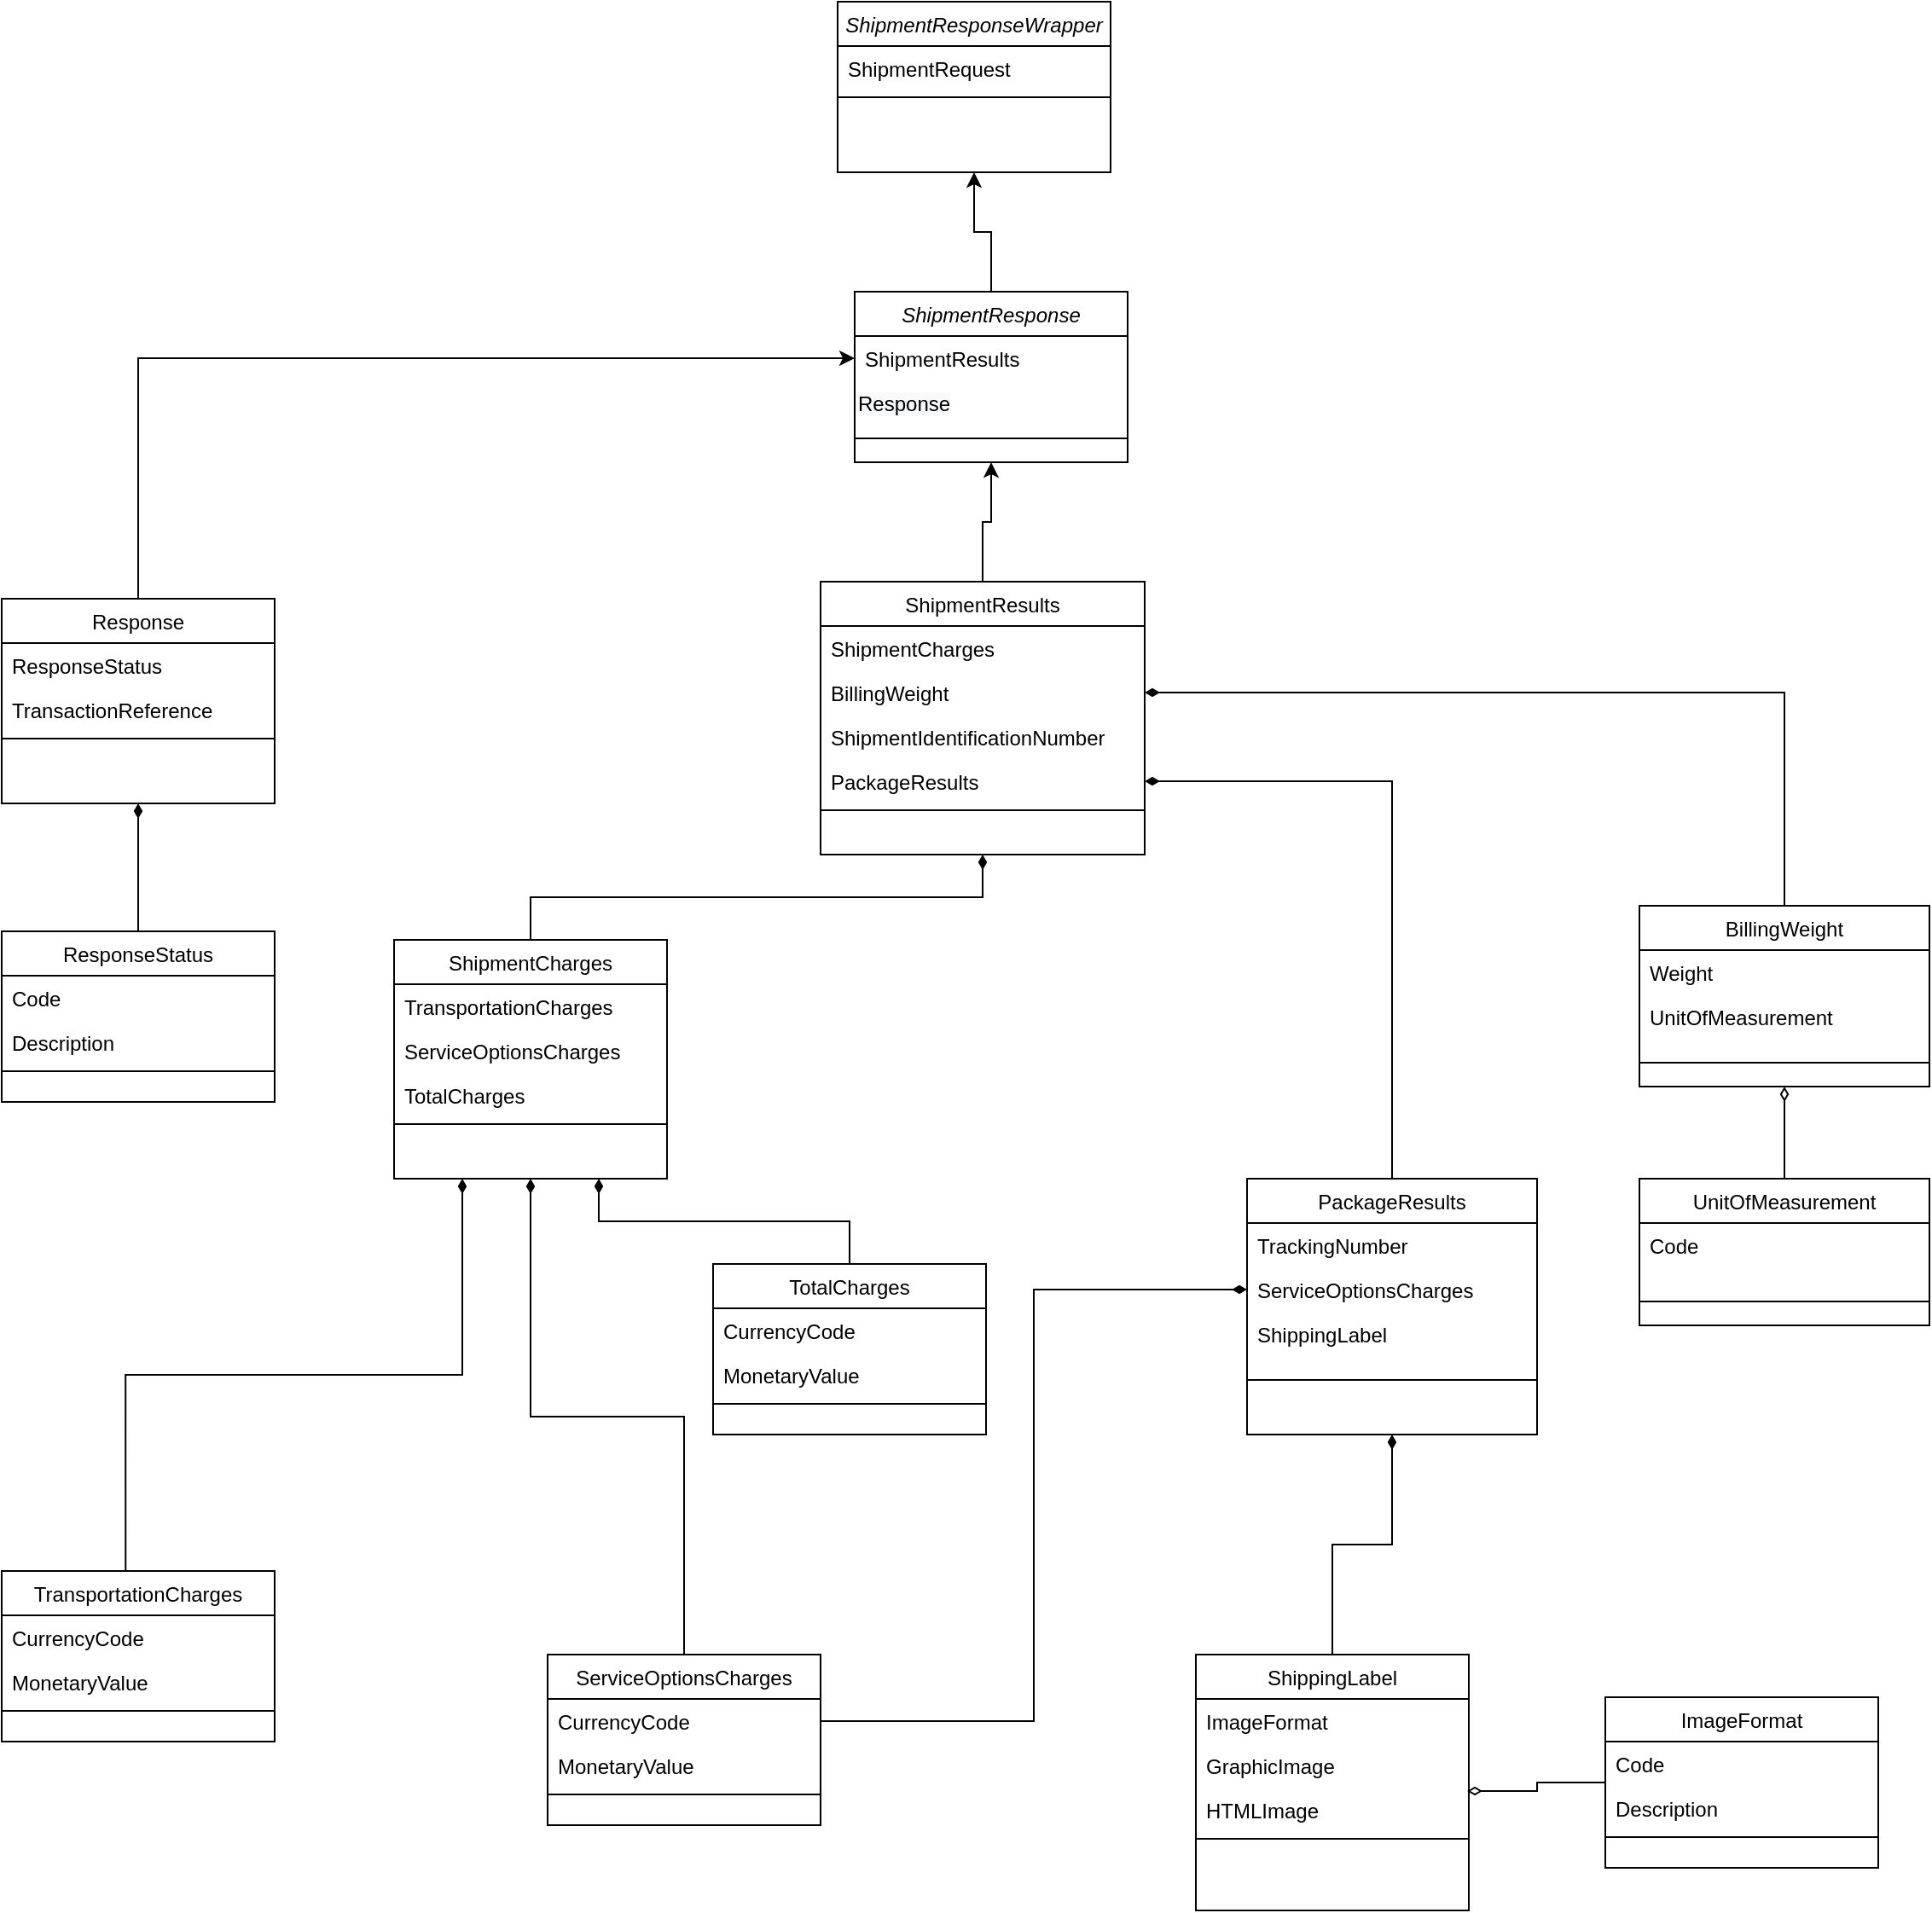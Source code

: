 <mxfile version="14.1.8" type="device"><diagram id="C5RBs43oDa-KdzZeNtuy" name="Page-1"><mxGraphModel dx="1606" dy="1985" grid="1" gridSize="10" guides="1" tooltips="1" connect="1" arrows="1" fold="1" page="1" pageScale="1" pageWidth="827" pageHeight="1169" math="0" shadow="0"><root><mxCell id="WIyWlLk6GJQsqaUBKTNV-0"/><mxCell id="WIyWlLk6GJQsqaUBKTNV-1" parent="WIyWlLk6GJQsqaUBKTNV-0"/><mxCell id="eQR9cc4jq9IgwInLiERF-177" style="edgeStyle=orthogonalEdgeStyle;rounded=0;orthogonalLoop=1;jettySize=auto;html=1;entryX=0.5;entryY=1;entryDx=0;entryDy=0;" parent="WIyWlLk6GJQsqaUBKTNV-1" source="eQR9cc4jq9IgwInLiERF-82" target="eQR9cc4jq9IgwInLiERF-164" edge="1"><mxGeometry relative="1" as="geometry"/></mxCell><mxCell id="eQR9cc4jq9IgwInLiERF-82" value="ShipmentResponse" style="swimlane;fontStyle=2;align=center;verticalAlign=top;childLayout=stackLayout;horizontal=1;startSize=26;horizontalStack=0;resizeParent=1;resizeLast=0;collapsible=1;marginBottom=0;rounded=0;shadow=0;strokeWidth=1;" parent="WIyWlLk6GJQsqaUBKTNV-1" vertex="1"><mxGeometry x="750" y="-880" width="160" height="100" as="geometry"><mxRectangle x="230" y="140" width="160" height="26" as="alternateBounds"/></mxGeometry></mxCell><mxCell id="eQR9cc4jq9IgwInLiERF-83" value="ShipmentResults" style="text;align=left;verticalAlign=top;spacingLeft=4;spacingRight=4;overflow=hidden;rotatable=0;points=[[0,0.5],[1,0.5]];portConstraint=eastwest;rounded=0;shadow=0;html=0;" parent="eQR9cc4jq9IgwInLiERF-82" vertex="1"><mxGeometry y="26" width="160" height="26" as="geometry"/></mxCell><mxCell id="ywxkQElZ9cpvSAS3E3ig-0" value="&lt;meta charset=&quot;utf-8&quot;&gt;&lt;span style=&quot;color: rgb(0, 0, 0); font-family: helvetica; font-size: 12px; font-style: normal; font-weight: 400; letter-spacing: normal; text-align: center; text-indent: 0px; text-transform: none; word-spacing: 0px; background-color: rgb(248, 249, 250); display: inline; float: none;&quot;&gt;Response&lt;/span&gt;" style="text;whiteSpace=wrap;html=1;" vertex="1" parent="eQR9cc4jq9IgwInLiERF-82"><mxGeometry y="52" width="160" height="30" as="geometry"/></mxCell><mxCell id="eQR9cc4jq9IgwInLiERF-84" value="" style="line;html=1;strokeWidth=1;align=left;verticalAlign=middle;spacingTop=-1;spacingLeft=3;spacingRight=3;rotatable=0;labelPosition=right;points=[];portConstraint=eastwest;" parent="eQR9cc4jq9IgwInLiERF-82" vertex="1"><mxGeometry y="82" width="160" height="8" as="geometry"/></mxCell><mxCell id="eQR9cc4jq9IgwInLiERF-85" style="edgeStyle=orthogonalEdgeStyle;rounded=0;orthogonalLoop=1;jettySize=auto;html=1;endArrow=diamondThin;endFill=1;entryX=0.5;entryY=1;entryDx=0;entryDy=0;" parent="WIyWlLk6GJQsqaUBKTNV-1" source="eQR9cc4jq9IgwInLiERF-87" target="eQR9cc4jq9IgwInLiERF-116" edge="1"><mxGeometry relative="1" as="geometry"><mxPoint x="70" y="-350" as="targetPoint"/></mxGeometry></mxCell><mxCell id="eQR9cc4jq9IgwInLiERF-87" value="ResponseStatus" style="swimlane;fontStyle=0;align=center;verticalAlign=top;childLayout=stackLayout;horizontal=1;startSize=26;horizontalStack=0;resizeParent=1;resizeLast=0;collapsible=1;marginBottom=0;rounded=0;shadow=0;strokeWidth=1;" parent="WIyWlLk6GJQsqaUBKTNV-1" vertex="1"><mxGeometry x="250" y="-505" width="160" height="100" as="geometry"><mxRectangle x="550" y="140" width="160" height="26" as="alternateBounds"/></mxGeometry></mxCell><mxCell id="eQR9cc4jq9IgwInLiERF-88" value="Code" style="text;align=left;verticalAlign=top;spacingLeft=4;spacingRight=4;overflow=hidden;rotatable=0;points=[[0,0.5],[1,0.5]];portConstraint=eastwest;" parent="eQR9cc4jq9IgwInLiERF-87" vertex="1"><mxGeometry y="26" width="160" height="26" as="geometry"/></mxCell><mxCell id="eQR9cc4jq9IgwInLiERF-89" value="Description" style="text;align=left;verticalAlign=top;spacingLeft=4;spacingRight=4;overflow=hidden;rotatable=0;points=[[0,0.5],[1,0.5]];portConstraint=eastwest;rounded=0;shadow=0;html=0;" parent="eQR9cc4jq9IgwInLiERF-87" vertex="1"><mxGeometry y="52" width="160" height="26" as="geometry"/></mxCell><mxCell id="eQR9cc4jq9IgwInLiERF-93" value="" style="line;html=1;strokeWidth=1;align=left;verticalAlign=middle;spacingTop=-1;spacingLeft=3;spacingRight=3;rotatable=0;labelPosition=right;points=[];portConstraint=eastwest;" parent="eQR9cc4jq9IgwInLiERF-87" vertex="1"><mxGeometry y="78" width="160" height="8" as="geometry"/></mxCell><mxCell id="eQR9cc4jq9IgwInLiERF-99" style="edgeStyle=orthogonalEdgeStyle;rounded=0;orthogonalLoop=1;jettySize=auto;html=1;entryX=0.5;entryY=1;entryDx=0;entryDy=0;" parent="WIyWlLk6GJQsqaUBKTNV-1" source="eQR9cc4jq9IgwInLiERF-100" target="eQR9cc4jq9IgwInLiERF-82" edge="1"><mxGeometry relative="1" as="geometry"/></mxCell><mxCell id="eQR9cc4jq9IgwInLiERF-100" value="ShipmentResults" style="swimlane;fontStyle=0;align=center;verticalAlign=top;childLayout=stackLayout;horizontal=1;startSize=26;horizontalStack=0;resizeParent=1;resizeLast=0;collapsible=1;marginBottom=0;rounded=0;shadow=0;strokeWidth=1;" parent="WIyWlLk6GJQsqaUBKTNV-1" vertex="1"><mxGeometry x="730" y="-710" width="190" height="160" as="geometry"><mxRectangle x="550" y="140" width="160" height="26" as="alternateBounds"/></mxGeometry></mxCell><mxCell id="eQR9cc4jq9IgwInLiERF-101" value="ShipmentCharges" style="text;align=left;verticalAlign=top;spacingLeft=4;spacingRight=4;overflow=hidden;rotatable=0;points=[[0,0.5],[1,0.5]];portConstraint=eastwest;" parent="eQR9cc4jq9IgwInLiERF-100" vertex="1"><mxGeometry y="26" width="190" height="26" as="geometry"/></mxCell><mxCell id="eQR9cc4jq9IgwInLiERF-102" value="BillingWeight" style="text;align=left;verticalAlign=top;spacingLeft=4;spacingRight=4;overflow=hidden;rotatable=0;points=[[0,0.5],[1,0.5]];portConstraint=eastwest;rounded=0;shadow=0;html=0;" parent="eQR9cc4jq9IgwInLiERF-100" vertex="1"><mxGeometry y="52" width="190" height="26" as="geometry"/></mxCell><mxCell id="eQR9cc4jq9IgwInLiERF-103" value="ShipmentIdentificationNumber" style="text;align=left;verticalAlign=top;spacingLeft=4;spacingRight=4;overflow=hidden;rotatable=0;points=[[0,0.5],[1,0.5]];portConstraint=eastwest;rounded=0;shadow=0;html=0;" parent="eQR9cc4jq9IgwInLiERF-100" vertex="1"><mxGeometry y="78" width="190" height="26" as="geometry"/></mxCell><mxCell id="eQR9cc4jq9IgwInLiERF-104" value="PackageResults" style="text;align=left;verticalAlign=top;spacingLeft=4;spacingRight=4;overflow=hidden;rotatable=0;points=[[0,0.5],[1,0.5]];portConstraint=eastwest;rounded=0;shadow=0;html=0;" parent="eQR9cc4jq9IgwInLiERF-100" vertex="1"><mxGeometry y="104" width="190" height="26" as="geometry"/></mxCell><mxCell id="eQR9cc4jq9IgwInLiERF-107" value="" style="line;html=1;strokeWidth=1;align=left;verticalAlign=middle;spacingTop=-1;spacingLeft=3;spacingRight=3;rotatable=0;labelPosition=right;points=[];portConstraint=eastwest;" parent="eQR9cc4jq9IgwInLiERF-100" vertex="1"><mxGeometry y="130" width="190" height="8" as="geometry"/></mxCell><mxCell id="eQR9cc4jq9IgwInLiERF-109" value="ShipmentCharges" style="swimlane;fontStyle=0;align=center;verticalAlign=top;childLayout=stackLayout;horizontal=1;startSize=26;horizontalStack=0;resizeParent=1;resizeLast=0;collapsible=1;marginBottom=0;rounded=0;shadow=0;strokeWidth=1;" parent="WIyWlLk6GJQsqaUBKTNV-1" vertex="1"><mxGeometry x="480" y="-500" width="160" height="140" as="geometry"><mxRectangle x="550" y="140" width="160" height="26" as="alternateBounds"/></mxGeometry></mxCell><mxCell id="eQR9cc4jq9IgwInLiERF-110" value="TransportationCharges" style="text;align=left;verticalAlign=top;spacingLeft=4;spacingRight=4;overflow=hidden;rotatable=0;points=[[0,0.5],[1,0.5]];portConstraint=eastwest;" parent="eQR9cc4jq9IgwInLiERF-109" vertex="1"><mxGeometry y="26" width="160" height="26" as="geometry"/></mxCell><mxCell id="eQR9cc4jq9IgwInLiERF-111" value="ServiceOptionsCharges" style="text;align=left;verticalAlign=top;spacingLeft=4;spacingRight=4;overflow=hidden;rotatable=0;points=[[0,0.5],[1,0.5]];portConstraint=eastwest;" parent="eQR9cc4jq9IgwInLiERF-109" vertex="1"><mxGeometry y="52" width="160" height="26" as="geometry"/></mxCell><mxCell id="eQR9cc4jq9IgwInLiERF-112" value="TotalCharges" style="text;align=left;verticalAlign=top;spacingLeft=4;spacingRight=4;overflow=hidden;rotatable=0;points=[[0,0.5],[1,0.5]];portConstraint=eastwest;rounded=0;shadow=0;html=0;" parent="eQR9cc4jq9IgwInLiERF-109" vertex="1"><mxGeometry y="78" width="160" height="26" as="geometry"/></mxCell><mxCell id="eQR9cc4jq9IgwInLiERF-114" value="" style="line;html=1;strokeWidth=1;align=left;verticalAlign=middle;spacingTop=-1;spacingLeft=3;spacingRight=3;rotatable=0;labelPosition=right;points=[];portConstraint=eastwest;" parent="eQR9cc4jq9IgwInLiERF-109" vertex="1"><mxGeometry y="104" width="160" height="8" as="geometry"/></mxCell><mxCell id="eQR9cc4jq9IgwInLiERF-176" style="edgeStyle=orthogonalEdgeStyle;rounded=0;orthogonalLoop=1;jettySize=auto;html=1;entryX=0;entryY=0.5;entryDx=0;entryDy=0;" parent="WIyWlLk6GJQsqaUBKTNV-1" source="eQR9cc4jq9IgwInLiERF-116" target="eQR9cc4jq9IgwInLiERF-83" edge="1"><mxGeometry relative="1" as="geometry"/></mxCell><mxCell id="eQR9cc4jq9IgwInLiERF-116" value="Response" style="swimlane;fontStyle=0;align=center;verticalAlign=top;childLayout=stackLayout;horizontal=1;startSize=26;horizontalStack=0;resizeParent=1;resizeLast=0;collapsible=1;marginBottom=0;rounded=0;shadow=0;strokeWidth=1;" parent="WIyWlLk6GJQsqaUBKTNV-1" vertex="1"><mxGeometry x="250" y="-700" width="160" height="120" as="geometry"><mxRectangle x="550" y="140" width="160" height="26" as="alternateBounds"/></mxGeometry></mxCell><mxCell id="eQR9cc4jq9IgwInLiERF-117" value="ResponseStatus" style="text;align=left;verticalAlign=top;spacingLeft=4;spacingRight=4;overflow=hidden;rotatable=0;points=[[0,0.5],[1,0.5]];portConstraint=eastwest;rounded=0;shadow=0;html=0;" parent="eQR9cc4jq9IgwInLiERF-116" vertex="1"><mxGeometry y="26" width="160" height="26" as="geometry"/></mxCell><mxCell id="eQR9cc4jq9IgwInLiERF-118" value="TransactionReference" style="text;align=left;verticalAlign=top;spacingLeft=4;spacingRight=4;overflow=hidden;rotatable=0;points=[[0,0.5],[1,0.5]];portConstraint=eastwest;rounded=0;shadow=0;html=0;" parent="eQR9cc4jq9IgwInLiERF-116" vertex="1"><mxGeometry y="52" width="160" height="26" as="geometry"/></mxCell><mxCell id="eQR9cc4jq9IgwInLiERF-120" value="" style="line;html=1;strokeWidth=1;align=left;verticalAlign=middle;spacingTop=-1;spacingLeft=3;spacingRight=3;rotatable=0;labelPosition=right;points=[];portConstraint=eastwest;" parent="eQR9cc4jq9IgwInLiERF-116" vertex="1"><mxGeometry y="78" width="160" height="8" as="geometry"/></mxCell><mxCell id="eQR9cc4jq9IgwInLiERF-131" value="TotalCharges" style="swimlane;fontStyle=0;align=center;verticalAlign=top;childLayout=stackLayout;horizontal=1;startSize=26;horizontalStack=0;resizeParent=1;resizeLast=0;collapsible=1;marginBottom=0;rounded=0;shadow=0;strokeWidth=1;" parent="WIyWlLk6GJQsqaUBKTNV-1" vertex="1"><mxGeometry x="667" y="-310" width="160" height="100" as="geometry"><mxRectangle x="550" y="140" width="160" height="26" as="alternateBounds"/></mxGeometry></mxCell><mxCell id="eQR9cc4jq9IgwInLiERF-132" value="CurrencyCode" style="text;align=left;verticalAlign=top;spacingLeft=4;spacingRight=4;overflow=hidden;rotatable=0;points=[[0,0.5],[1,0.5]];portConstraint=eastwest;" parent="eQR9cc4jq9IgwInLiERF-131" vertex="1"><mxGeometry y="26" width="160" height="26" as="geometry"/></mxCell><mxCell id="eQR9cc4jq9IgwInLiERF-133" value="MonetaryValue" style="text;align=left;verticalAlign=top;spacingLeft=4;spacingRight=4;overflow=hidden;rotatable=0;points=[[0,0.5],[1,0.5]];portConstraint=eastwest;rounded=0;shadow=0;html=0;" parent="eQR9cc4jq9IgwInLiERF-131" vertex="1"><mxGeometry y="52" width="160" height="26" as="geometry"/></mxCell><mxCell id="eQR9cc4jq9IgwInLiERF-134" value="" style="line;html=1;strokeWidth=1;align=left;verticalAlign=middle;spacingTop=-1;spacingLeft=3;spacingRight=3;rotatable=0;labelPosition=right;points=[];portConstraint=eastwest;" parent="eQR9cc4jq9IgwInLiERF-131" vertex="1"><mxGeometry y="78" width="160" height="8" as="geometry"/></mxCell><mxCell id="eQR9cc4jq9IgwInLiERF-135" style="edgeStyle=orthogonalEdgeStyle;rounded=0;orthogonalLoop=1;jettySize=auto;html=1;entryX=0.5;entryY=1;entryDx=0;entryDy=0;endArrow=diamondThin;endFill=1;" parent="WIyWlLk6GJQsqaUBKTNV-1" source="eQR9cc4jq9IgwInLiERF-171" target="eQR9cc4jq9IgwInLiERF-140" edge="1"><mxGeometry relative="1" as="geometry"><mxPoint x="690" y="-169.941" as="sourcePoint"/></mxGeometry></mxCell><mxCell id="eQR9cc4jq9IgwInLiERF-140" value="PackageResults" style="swimlane;fontStyle=0;align=center;verticalAlign=top;childLayout=stackLayout;horizontal=1;startSize=26;horizontalStack=0;resizeParent=1;resizeLast=0;collapsible=1;marginBottom=0;rounded=0;shadow=0;strokeWidth=1;" parent="WIyWlLk6GJQsqaUBKTNV-1" vertex="1"><mxGeometry x="980" y="-360" width="170" height="150" as="geometry"><mxRectangle x="340" y="380" width="170" height="26" as="alternateBounds"/></mxGeometry></mxCell><mxCell id="eQR9cc4jq9IgwInLiERF-141" value="TrackingNumber" style="text;align=left;verticalAlign=top;spacingLeft=4;spacingRight=4;overflow=hidden;rotatable=0;points=[[0,0.5],[1,0.5]];portConstraint=eastwest;" parent="eQR9cc4jq9IgwInLiERF-140" vertex="1"><mxGeometry y="26" width="170" height="26" as="geometry"/></mxCell><mxCell id="eQR9cc4jq9IgwInLiERF-142" value="ServiceOptionsCharges" style="text;align=left;verticalAlign=top;spacingLeft=4;spacingRight=4;overflow=hidden;rotatable=0;points=[[0,0.5],[1,0.5]];portConstraint=eastwest;" parent="eQR9cc4jq9IgwInLiERF-140" vertex="1"><mxGeometry y="52" width="170" height="26" as="geometry"/></mxCell><mxCell id="eQR9cc4jq9IgwInLiERF-188" value="ShippingLabel" style="text;align=left;verticalAlign=top;spacingLeft=4;spacingRight=4;overflow=hidden;rotatable=0;points=[[0,0.5],[1,0.5]];portConstraint=eastwest;" parent="eQR9cc4jq9IgwInLiERF-140" vertex="1"><mxGeometry y="78" width="170" height="26" as="geometry"/></mxCell><mxCell id="eQR9cc4jq9IgwInLiERF-143" value="" style="line;html=1;strokeWidth=1;align=left;verticalAlign=middle;spacingTop=-1;spacingLeft=3;spacingRight=3;rotatable=0;labelPosition=right;points=[];portConstraint=eastwest;" parent="eQR9cc4jq9IgwInLiERF-140" vertex="1"><mxGeometry y="104" width="170" height="28" as="geometry"/></mxCell><mxCell id="eQR9cc4jq9IgwInLiERF-145" value="BillingWeight" style="swimlane;fontStyle=0;align=center;verticalAlign=top;childLayout=stackLayout;horizontal=1;startSize=26;horizontalStack=0;resizeParent=1;resizeLast=0;collapsible=1;marginBottom=0;rounded=0;shadow=0;strokeWidth=1;" parent="WIyWlLk6GJQsqaUBKTNV-1" vertex="1"><mxGeometry x="1210" y="-520" width="170" height="106" as="geometry"><mxRectangle x="340" y="380" width="170" height="26" as="alternateBounds"/></mxGeometry></mxCell><mxCell id="eQR9cc4jq9IgwInLiERF-146" value="Weight" style="text;align=left;verticalAlign=top;spacingLeft=4;spacingRight=4;overflow=hidden;rotatable=0;points=[[0,0.5],[1,0.5]];portConstraint=eastwest;" parent="eQR9cc4jq9IgwInLiERF-145" vertex="1"><mxGeometry y="26" width="170" height="26" as="geometry"/></mxCell><mxCell id="eQR9cc4jq9IgwInLiERF-147" value="UnitOfMeasurement" style="text;align=left;verticalAlign=top;spacingLeft=4;spacingRight=4;overflow=hidden;rotatable=0;points=[[0,0.5],[1,0.5]];portConstraint=eastwest;" parent="eQR9cc4jq9IgwInLiERF-145" vertex="1"><mxGeometry y="52" width="170" height="26" as="geometry"/></mxCell><mxCell id="eQR9cc4jq9IgwInLiERF-148" value="" style="line;html=1;strokeWidth=1;align=left;verticalAlign=middle;spacingTop=-1;spacingLeft=3;spacingRight=3;rotatable=0;labelPosition=right;points=[];portConstraint=eastwest;" parent="eQR9cc4jq9IgwInLiERF-145" vertex="1"><mxGeometry y="78" width="170" height="28" as="geometry"/></mxCell><mxCell id="eQR9cc4jq9IgwInLiERF-149" style="edgeStyle=orthogonalEdgeStyle;rounded=0;orthogonalLoop=1;jettySize=auto;html=1;endArrow=diamondThin;endFill=1;entryX=0.75;entryY=1;entryDx=0;entryDy=0;exitX=0.5;exitY=0;exitDx=0;exitDy=0;" parent="WIyWlLk6GJQsqaUBKTNV-1" source="eQR9cc4jq9IgwInLiERF-131" target="eQR9cc4jq9IgwInLiERF-109" edge="1"><mxGeometry relative="1" as="geometry"><mxPoint x="662.47" y="-353" as="targetPoint"/><mxPoint x="577.529" y="-280" as="sourcePoint"/></mxGeometry></mxCell><mxCell id="eQR9cc4jq9IgwInLiERF-153" style="edgeStyle=orthogonalEdgeStyle;rounded=0;orthogonalLoop=1;jettySize=auto;html=1;entryX=0.5;entryY=1;entryDx=0;entryDy=0;endArrow=diamondThin;endFill=0;" parent="WIyWlLk6GJQsqaUBKTNV-1" source="eQR9cc4jq9IgwInLiERF-154" target="eQR9cc4jq9IgwInLiERF-145" edge="1"><mxGeometry relative="1" as="geometry"/></mxCell><mxCell id="eQR9cc4jq9IgwInLiERF-154" value="UnitOfMeasurement" style="swimlane;fontStyle=0;align=center;verticalAlign=top;childLayout=stackLayout;horizontal=1;startSize=26;horizontalStack=0;resizeParent=1;resizeLast=0;collapsible=1;marginBottom=0;rounded=0;shadow=0;strokeWidth=1;" parent="WIyWlLk6GJQsqaUBKTNV-1" vertex="1"><mxGeometry x="1210" y="-360" width="170" height="86" as="geometry"><mxRectangle x="340" y="380" width="170" height="26" as="alternateBounds"/></mxGeometry></mxCell><mxCell id="eQR9cc4jq9IgwInLiERF-155" value="Code" style="text;align=left;verticalAlign=top;spacingLeft=4;spacingRight=4;overflow=hidden;rotatable=0;points=[[0,0.5],[1,0.5]];portConstraint=eastwest;" parent="eQR9cc4jq9IgwInLiERF-154" vertex="1"><mxGeometry y="26" width="170" height="32" as="geometry"/></mxCell><mxCell id="eQR9cc4jq9IgwInLiERF-156" value="" style="line;html=1;strokeWidth=1;align=left;verticalAlign=middle;spacingTop=-1;spacingLeft=3;spacingRight=3;rotatable=0;labelPosition=right;points=[];portConstraint=eastwest;" parent="eQR9cc4jq9IgwInLiERF-154" vertex="1"><mxGeometry y="58" width="170" height="28" as="geometry"/></mxCell><mxCell id="eQR9cc4jq9IgwInLiERF-160" style="edgeStyle=orthogonalEdgeStyle;rounded=0;orthogonalLoop=1;jettySize=auto;html=1;entryX=0.994;entryY=0.077;entryDx=0;entryDy=0;endArrow=diamondThin;endFill=0;entryPerimeter=0;" parent="WIyWlLk6GJQsqaUBKTNV-1" source="eQR9cc4jq9IgwInLiERF-191" target="eQR9cc4jq9IgwInLiERF-174" edge="1"><mxGeometry relative="1" as="geometry"><mxPoint x="1354" y="-180" as="sourcePoint"/><mxPoint x="1319" y="-300.06" as="targetPoint"/></mxGeometry></mxCell><mxCell id="eQR9cc4jq9IgwInLiERF-164" value="ShipmentResponseWrapper" style="swimlane;fontStyle=2;align=center;verticalAlign=top;childLayout=stackLayout;horizontal=1;startSize=26;horizontalStack=0;resizeParent=1;resizeLast=0;collapsible=1;marginBottom=0;rounded=0;shadow=0;strokeWidth=1;" parent="WIyWlLk6GJQsqaUBKTNV-1" vertex="1"><mxGeometry x="740" y="-1050" width="160" height="100" as="geometry"><mxRectangle x="230" y="140" width="160" height="26" as="alternateBounds"/></mxGeometry></mxCell><mxCell id="eQR9cc4jq9IgwInLiERF-165" value="ShipmentRequest" style="text;align=left;verticalAlign=top;spacingLeft=4;spacingRight=4;overflow=hidden;rotatable=0;points=[[0,0.5],[1,0.5]];portConstraint=eastwest;rounded=0;shadow=0;html=0;" parent="eQR9cc4jq9IgwInLiERF-164" vertex="1"><mxGeometry y="26" width="160" height="26" as="geometry"/></mxCell><mxCell id="eQR9cc4jq9IgwInLiERF-166" value="" style="line;html=1;strokeWidth=1;align=left;verticalAlign=middle;spacingTop=-1;spacingLeft=3;spacingRight=3;rotatable=0;labelPosition=right;points=[];portConstraint=eastwest;" parent="eQR9cc4jq9IgwInLiERF-164" vertex="1"><mxGeometry y="52" width="160" height="8" as="geometry"/></mxCell><mxCell id="eQR9cc4jq9IgwInLiERF-171" value="ShippingLabel" style="swimlane;fontStyle=0;align=center;verticalAlign=top;childLayout=stackLayout;horizontal=1;startSize=26;horizontalStack=0;resizeParent=1;resizeLast=0;collapsible=1;marginBottom=0;rounded=0;shadow=0;strokeWidth=1;" parent="WIyWlLk6GJQsqaUBKTNV-1" vertex="1"><mxGeometry x="950" y="-81" width="160" height="150" as="geometry"><mxRectangle x="550" y="140" width="160" height="26" as="alternateBounds"/></mxGeometry></mxCell><mxCell id="eQR9cc4jq9IgwInLiERF-172" value="ImageFormat" style="text;align=left;verticalAlign=top;spacingLeft=4;spacingRight=4;overflow=hidden;rotatable=0;points=[[0,0.5],[1,0.5]];portConstraint=eastwest;" parent="eQR9cc4jq9IgwInLiERF-171" vertex="1"><mxGeometry y="26" width="160" height="26" as="geometry"/></mxCell><mxCell id="eQR9cc4jq9IgwInLiERF-173" value="GraphicImage" style="text;align=left;verticalAlign=top;spacingLeft=4;spacingRight=4;overflow=hidden;rotatable=0;points=[[0,0.5],[1,0.5]];portConstraint=eastwest;" parent="eQR9cc4jq9IgwInLiERF-171" vertex="1"><mxGeometry y="52" width="160" height="26" as="geometry"/></mxCell><mxCell id="eQR9cc4jq9IgwInLiERF-174" value="HTMLImage" style="text;align=left;verticalAlign=top;spacingLeft=4;spacingRight=4;overflow=hidden;rotatable=0;points=[[0,0.5],[1,0.5]];portConstraint=eastwest;rounded=0;shadow=0;html=0;" parent="eQR9cc4jq9IgwInLiERF-171" vertex="1"><mxGeometry y="78" width="160" height="26" as="geometry"/></mxCell><mxCell id="eQR9cc4jq9IgwInLiERF-175" value="" style="line;html=1;strokeWidth=1;align=left;verticalAlign=middle;spacingTop=-1;spacingLeft=3;spacingRight=3;rotatable=0;labelPosition=right;points=[];portConstraint=eastwest;" parent="eQR9cc4jq9IgwInLiERF-171" vertex="1"><mxGeometry y="104" width="160" height="8" as="geometry"/></mxCell><mxCell id="eQR9cc4jq9IgwInLiERF-178" value="ServiceOptionsCharges" style="swimlane;fontStyle=0;align=center;verticalAlign=top;childLayout=stackLayout;horizontal=1;startSize=26;horizontalStack=0;resizeParent=1;resizeLast=0;collapsible=1;marginBottom=0;rounded=0;shadow=0;strokeWidth=1;" parent="WIyWlLk6GJQsqaUBKTNV-1" vertex="1"><mxGeometry x="570" y="-81" width="160" height="100" as="geometry"><mxRectangle x="550" y="140" width="160" height="26" as="alternateBounds"/></mxGeometry></mxCell><mxCell id="eQR9cc4jq9IgwInLiERF-179" value="CurrencyCode" style="text;align=left;verticalAlign=top;spacingLeft=4;spacingRight=4;overflow=hidden;rotatable=0;points=[[0,0.5],[1,0.5]];portConstraint=eastwest;" parent="eQR9cc4jq9IgwInLiERF-178" vertex="1"><mxGeometry y="26" width="160" height="26" as="geometry"/></mxCell><mxCell id="eQR9cc4jq9IgwInLiERF-180" value="MonetaryValue" style="text;align=left;verticalAlign=top;spacingLeft=4;spacingRight=4;overflow=hidden;rotatable=0;points=[[0,0.5],[1,0.5]];portConstraint=eastwest;rounded=0;shadow=0;html=0;" parent="eQR9cc4jq9IgwInLiERF-178" vertex="1"><mxGeometry y="52" width="160" height="26" as="geometry"/></mxCell><mxCell id="eQR9cc4jq9IgwInLiERF-181" value="" style="line;html=1;strokeWidth=1;align=left;verticalAlign=middle;spacingTop=-1;spacingLeft=3;spacingRight=3;rotatable=0;labelPosition=right;points=[];portConstraint=eastwest;" parent="eQR9cc4jq9IgwInLiERF-178" vertex="1"><mxGeometry y="78" width="160" height="8" as="geometry"/></mxCell><mxCell id="eQR9cc4jq9IgwInLiERF-182" value="TransportationCharges" style="swimlane;fontStyle=0;align=center;verticalAlign=top;childLayout=stackLayout;horizontal=1;startSize=26;horizontalStack=0;resizeParent=1;resizeLast=0;collapsible=1;marginBottom=0;rounded=0;shadow=0;strokeWidth=1;" parent="WIyWlLk6GJQsqaUBKTNV-1" vertex="1"><mxGeometry x="250" y="-130" width="160" height="100" as="geometry"><mxRectangle x="550" y="140" width="160" height="26" as="alternateBounds"/></mxGeometry></mxCell><mxCell id="eQR9cc4jq9IgwInLiERF-183" value="CurrencyCode" style="text;align=left;verticalAlign=top;spacingLeft=4;spacingRight=4;overflow=hidden;rotatable=0;points=[[0,0.5],[1,0.5]];portConstraint=eastwest;" parent="eQR9cc4jq9IgwInLiERF-182" vertex="1"><mxGeometry y="26" width="160" height="26" as="geometry"/></mxCell><mxCell id="eQR9cc4jq9IgwInLiERF-184" value="MonetaryValue" style="text;align=left;verticalAlign=top;spacingLeft=4;spacingRight=4;overflow=hidden;rotatable=0;points=[[0,0.5],[1,0.5]];portConstraint=eastwest;rounded=0;shadow=0;html=0;" parent="eQR9cc4jq9IgwInLiERF-182" vertex="1"><mxGeometry y="52" width="160" height="26" as="geometry"/></mxCell><mxCell id="eQR9cc4jq9IgwInLiERF-185" value="" style="line;html=1;strokeWidth=1;align=left;verticalAlign=middle;spacingTop=-1;spacingLeft=3;spacingRight=3;rotatable=0;labelPosition=right;points=[];portConstraint=eastwest;" parent="eQR9cc4jq9IgwInLiERF-182" vertex="1"><mxGeometry y="78" width="160" height="8" as="geometry"/></mxCell><mxCell id="eQR9cc4jq9IgwInLiERF-186" style="edgeStyle=orthogonalEdgeStyle;rounded=0;orthogonalLoop=1;jettySize=auto;html=1;endArrow=diamondThin;endFill=1;entryX=0.5;entryY=1;entryDx=0;entryDy=0;exitX=0.5;exitY=0;exitDx=0;exitDy=0;" parent="WIyWlLk6GJQsqaUBKTNV-1" source="eQR9cc4jq9IgwInLiERF-178" target="eQR9cc4jq9IgwInLiERF-109" edge="1"><mxGeometry relative="1" as="geometry"><mxPoint x="612" y="-373" as="targetPoint"/><mxPoint x="526.999" y="-310" as="sourcePoint"/></mxGeometry></mxCell><mxCell id="eQR9cc4jq9IgwInLiERF-187" style="edgeStyle=orthogonalEdgeStyle;rounded=0;orthogonalLoop=1;jettySize=auto;html=1;endArrow=diamondThin;endFill=1;entryX=0.25;entryY=1;entryDx=0;entryDy=0;exitX=0.454;exitY=0.004;exitDx=0;exitDy=0;exitPerimeter=0;" parent="WIyWlLk6GJQsqaUBKTNV-1" source="eQR9cc4jq9IgwInLiERF-182" target="eQR9cc4jq9IgwInLiERF-109" edge="1"><mxGeometry relative="1" as="geometry"><mxPoint x="494.94" y="-373" as="targetPoint"/><mxPoint x="420" y="-300" as="sourcePoint"/></mxGeometry></mxCell><mxCell id="eQR9cc4jq9IgwInLiERF-191" value="ImageFormat" style="swimlane;fontStyle=0;align=center;verticalAlign=top;childLayout=stackLayout;horizontal=1;startSize=26;horizontalStack=0;resizeParent=1;resizeLast=0;collapsible=1;marginBottom=0;rounded=0;shadow=0;strokeWidth=1;" parent="WIyWlLk6GJQsqaUBKTNV-1" vertex="1"><mxGeometry x="1190" y="-56" width="160" height="100" as="geometry"><mxRectangle x="550" y="140" width="160" height="26" as="alternateBounds"/></mxGeometry></mxCell><mxCell id="eQR9cc4jq9IgwInLiERF-192" value="Code" style="text;align=left;verticalAlign=top;spacingLeft=4;spacingRight=4;overflow=hidden;rotatable=0;points=[[0,0.5],[1,0.5]];portConstraint=eastwest;" parent="eQR9cc4jq9IgwInLiERF-191" vertex="1"><mxGeometry y="26" width="160" height="26" as="geometry"/></mxCell><mxCell id="eQR9cc4jq9IgwInLiERF-193" value="Description" style="text;align=left;verticalAlign=top;spacingLeft=4;spacingRight=4;overflow=hidden;rotatable=0;points=[[0,0.5],[1,0.5]];portConstraint=eastwest;rounded=0;shadow=0;html=0;" parent="eQR9cc4jq9IgwInLiERF-191" vertex="1"><mxGeometry y="52" width="160" height="26" as="geometry"/></mxCell><mxCell id="eQR9cc4jq9IgwInLiERF-194" value="" style="line;html=1;strokeWidth=1;align=left;verticalAlign=middle;spacingTop=-1;spacingLeft=3;spacingRight=3;rotatable=0;labelPosition=right;points=[];portConstraint=eastwest;" parent="eQR9cc4jq9IgwInLiERF-191" vertex="1"><mxGeometry y="78" width="160" height="8" as="geometry"/></mxCell><mxCell id="eQR9cc4jq9IgwInLiERF-196" style="edgeStyle=orthogonalEdgeStyle;rounded=0;orthogonalLoop=1;jettySize=auto;html=1;endArrow=diamondThin;endFill=1;entryX=1;entryY=0.5;entryDx=0;entryDy=0;exitX=0.5;exitY=0;exitDx=0;exitDy=0;" parent="WIyWlLk6GJQsqaUBKTNV-1" source="eQR9cc4jq9IgwInLiERF-145" target="eQR9cc4jq9IgwInLiERF-102" edge="1"><mxGeometry relative="1" as="geometry"><mxPoint x="850" y="-460" as="targetPoint"/><mxPoint x="1050" y="-380" as="sourcePoint"/></mxGeometry></mxCell><mxCell id="eQR9cc4jq9IgwInLiERF-197" style="edgeStyle=orthogonalEdgeStyle;rounded=0;orthogonalLoop=1;jettySize=auto;html=1;endArrow=diamondThin;endFill=1;entryX=0.5;entryY=1;entryDx=0;entryDy=0;exitX=0.5;exitY=0;exitDx=0;exitDy=0;" parent="WIyWlLk6GJQsqaUBKTNV-1" source="eQR9cc4jq9IgwInLiERF-109" target="eQR9cc4jq9IgwInLiERF-100" edge="1"><mxGeometry relative="1" as="geometry"><mxPoint x="680" y="-570" as="targetPoint"/><mxPoint x="880" y="-490" as="sourcePoint"/></mxGeometry></mxCell><mxCell id="eQR9cc4jq9IgwInLiERF-198" style="edgeStyle=orthogonalEdgeStyle;rounded=0;orthogonalLoop=1;jettySize=auto;html=1;endArrow=diamondThin;endFill=1;" parent="WIyWlLk6GJQsqaUBKTNV-1" source="eQR9cc4jq9IgwInLiERF-179" target="eQR9cc4jq9IgwInLiERF-142" edge="1"><mxGeometry relative="1" as="geometry"><mxPoint x="550" y="9.94" as="targetPoint"/><mxPoint x="750" y="89.94" as="sourcePoint"/></mxGeometry></mxCell><mxCell id="eQR9cc4jq9IgwInLiERF-201" style="edgeStyle=orthogonalEdgeStyle;rounded=0;orthogonalLoop=1;jettySize=auto;html=1;endArrow=diamondThin;endFill=1;entryX=1;entryY=0.5;entryDx=0;entryDy=0;exitX=0.5;exitY=0;exitDx=0;exitDy=0;" parent="WIyWlLk6GJQsqaUBKTNV-1" source="eQR9cc4jq9IgwInLiERF-140" target="eQR9cc4jq9IgwInLiERF-104" edge="1"><mxGeometry relative="1" as="geometry"><mxPoint x="450" y="-530" as="targetPoint"/><mxPoint x="990" y="-406.0" as="sourcePoint"/></mxGeometry></mxCell></root></mxGraphModel></diagram></mxfile>